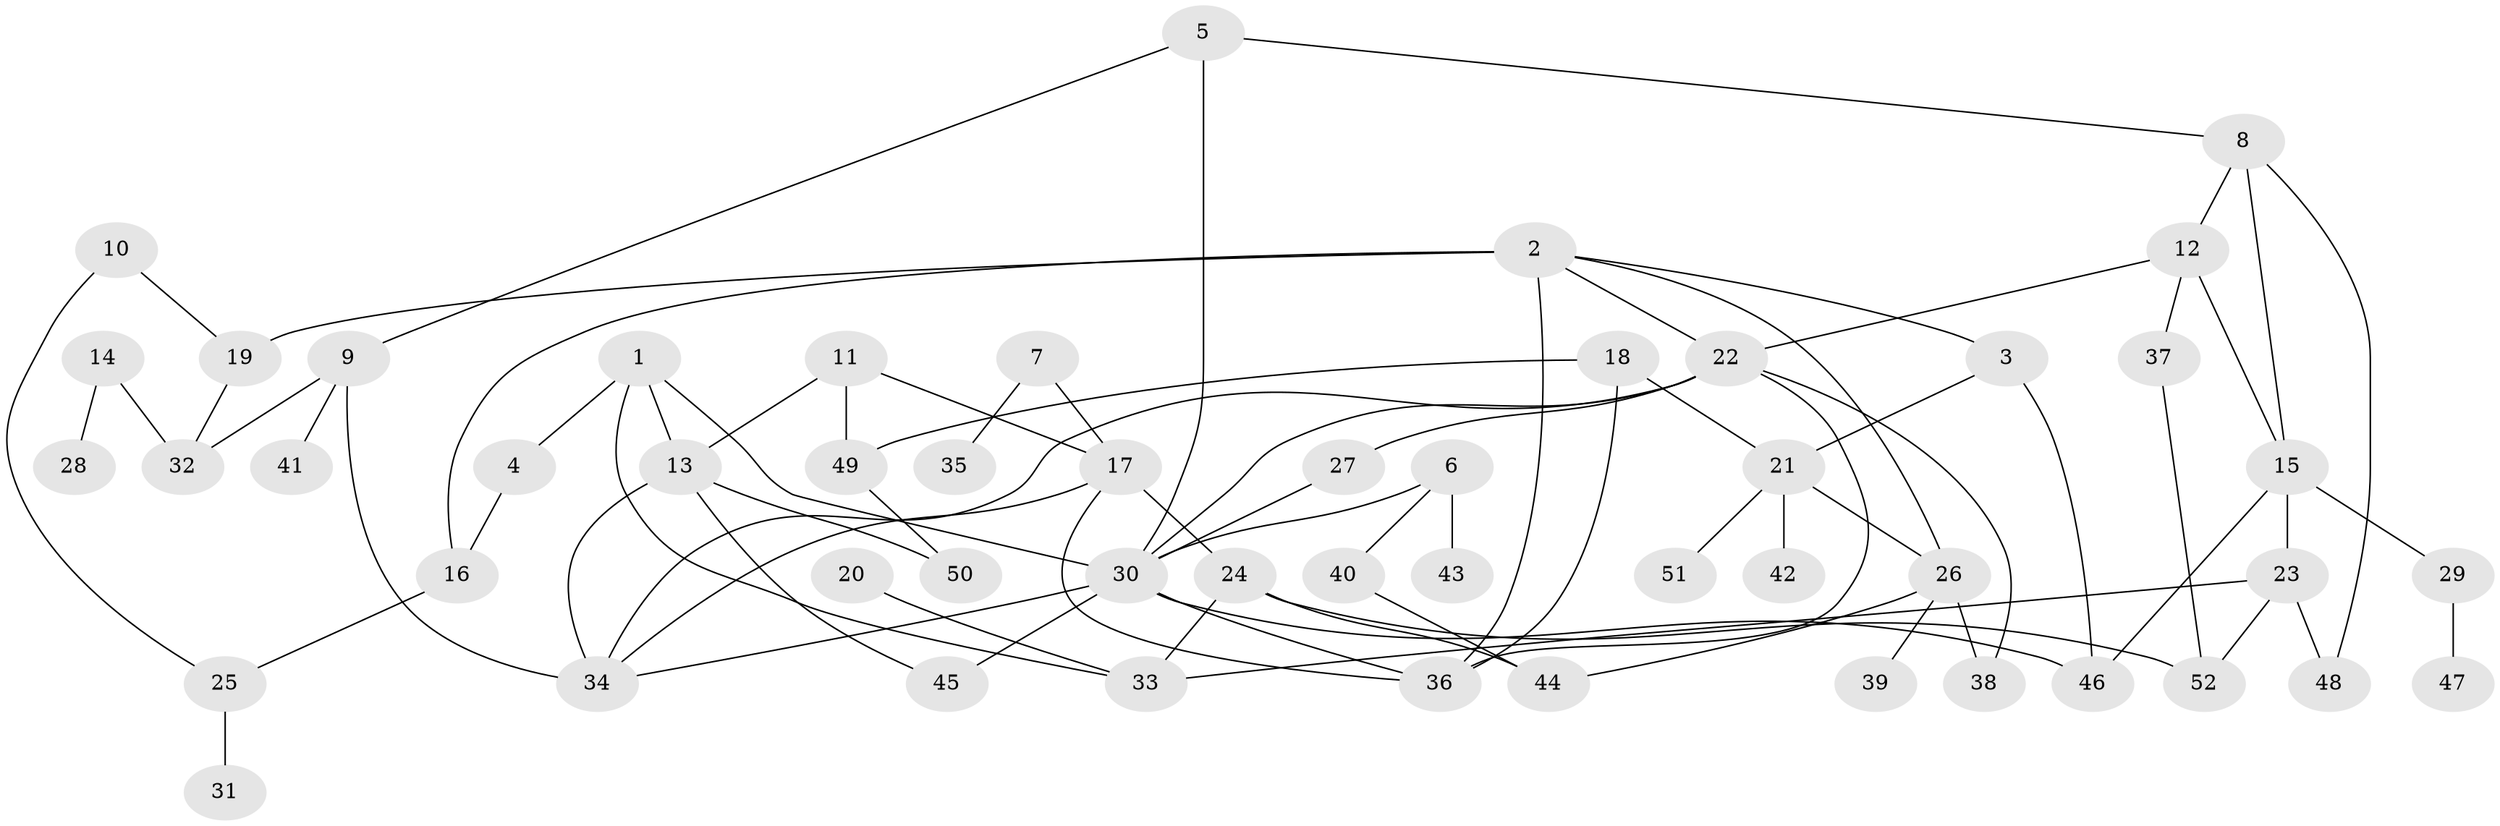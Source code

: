 // original degree distribution, {10: 0.011627906976744186, 8: 0.011627906976744186, 3: 0.19767441860465115, 5: 0.10465116279069768, 2: 0.3488372093023256, 4: 0.05813953488372093, 6: 0.03488372093023256, 1: 0.23255813953488372}
// Generated by graph-tools (version 1.1) at 2025/36/03/04/25 23:36:08]
// undirected, 52 vertices, 79 edges
graph export_dot {
  node [color=gray90,style=filled];
  1;
  2;
  3;
  4;
  5;
  6;
  7;
  8;
  9;
  10;
  11;
  12;
  13;
  14;
  15;
  16;
  17;
  18;
  19;
  20;
  21;
  22;
  23;
  24;
  25;
  26;
  27;
  28;
  29;
  30;
  31;
  32;
  33;
  34;
  35;
  36;
  37;
  38;
  39;
  40;
  41;
  42;
  43;
  44;
  45;
  46;
  47;
  48;
  49;
  50;
  51;
  52;
  1 -- 4 [weight=1.0];
  1 -- 13 [weight=1.0];
  1 -- 30 [weight=1.0];
  1 -- 33 [weight=1.0];
  2 -- 3 [weight=1.0];
  2 -- 16 [weight=1.0];
  2 -- 19 [weight=3.0];
  2 -- 22 [weight=1.0];
  2 -- 26 [weight=2.0];
  2 -- 36 [weight=1.0];
  3 -- 21 [weight=1.0];
  3 -- 46 [weight=1.0];
  4 -- 16 [weight=1.0];
  5 -- 8 [weight=1.0];
  5 -- 9 [weight=1.0];
  5 -- 30 [weight=1.0];
  6 -- 30 [weight=1.0];
  6 -- 40 [weight=1.0];
  6 -- 43 [weight=1.0];
  7 -- 17 [weight=1.0];
  7 -- 35 [weight=1.0];
  8 -- 12 [weight=1.0];
  8 -- 15 [weight=1.0];
  8 -- 48 [weight=1.0];
  9 -- 32 [weight=1.0];
  9 -- 34 [weight=1.0];
  9 -- 41 [weight=1.0];
  10 -- 19 [weight=1.0];
  10 -- 25 [weight=1.0];
  11 -- 13 [weight=1.0];
  11 -- 17 [weight=1.0];
  11 -- 49 [weight=1.0];
  12 -- 15 [weight=1.0];
  12 -- 22 [weight=1.0];
  12 -- 37 [weight=1.0];
  13 -- 34 [weight=1.0];
  13 -- 45 [weight=1.0];
  13 -- 50 [weight=1.0];
  14 -- 28 [weight=1.0];
  14 -- 32 [weight=1.0];
  15 -- 23 [weight=1.0];
  15 -- 29 [weight=1.0];
  15 -- 46 [weight=1.0];
  16 -- 25 [weight=1.0];
  17 -- 24 [weight=1.0];
  17 -- 34 [weight=1.0];
  17 -- 36 [weight=1.0];
  18 -- 21 [weight=1.0];
  18 -- 36 [weight=1.0];
  18 -- 49 [weight=1.0];
  19 -- 32 [weight=1.0];
  20 -- 33 [weight=1.0];
  21 -- 26 [weight=1.0];
  21 -- 42 [weight=1.0];
  21 -- 51 [weight=1.0];
  22 -- 27 [weight=1.0];
  22 -- 30 [weight=1.0];
  22 -- 34 [weight=1.0];
  22 -- 36 [weight=1.0];
  22 -- 38 [weight=1.0];
  23 -- 33 [weight=1.0];
  23 -- 48 [weight=1.0];
  23 -- 52 [weight=1.0];
  24 -- 33 [weight=1.0];
  24 -- 44 [weight=1.0];
  24 -- 52 [weight=1.0];
  25 -- 31 [weight=1.0];
  26 -- 38 [weight=1.0];
  26 -- 39 [weight=1.0];
  26 -- 44 [weight=1.0];
  27 -- 30 [weight=1.0];
  29 -- 47 [weight=1.0];
  30 -- 34 [weight=1.0];
  30 -- 36 [weight=1.0];
  30 -- 45 [weight=1.0];
  30 -- 46 [weight=1.0];
  37 -- 52 [weight=1.0];
  40 -- 44 [weight=1.0];
  49 -- 50 [weight=1.0];
}
